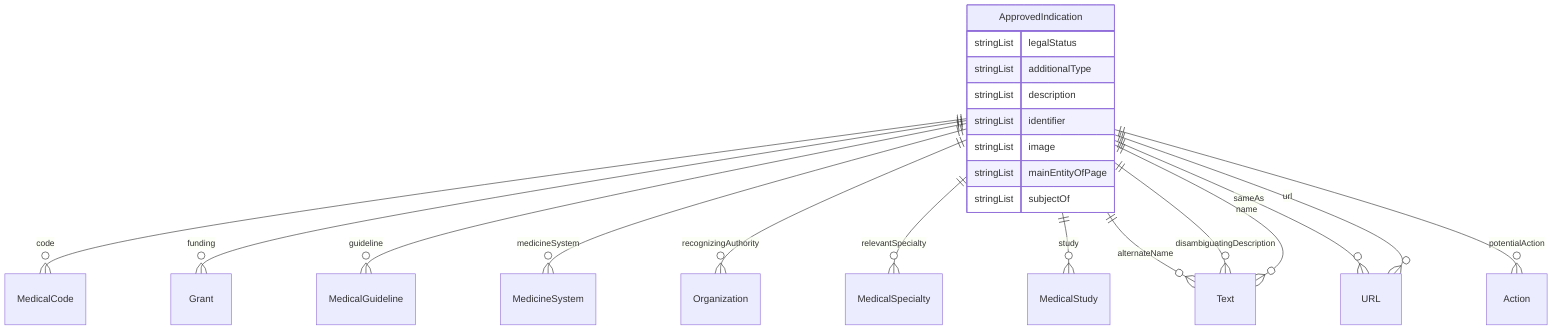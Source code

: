 erDiagram
ApprovedIndication {
    stringList legalStatus  
    stringList additionalType  
    stringList description  
    stringList identifier  
    stringList image  
    stringList mainEntityOfPage  
    stringList subjectOf  
}

ApprovedIndication ||--}o MedicalCode : "code"
ApprovedIndication ||--}o Grant : "funding"
ApprovedIndication ||--}o MedicalGuideline : "guideline"
ApprovedIndication ||--}o MedicineSystem : "medicineSystem"
ApprovedIndication ||--}o Organization : "recognizingAuthority"
ApprovedIndication ||--}o MedicalSpecialty : "relevantSpecialty"
ApprovedIndication ||--}o MedicalStudy : "study"
ApprovedIndication ||--}o Text : "alternateName"
ApprovedIndication ||--}o Text : "disambiguatingDescription"
ApprovedIndication ||--}o Text : "name"
ApprovedIndication ||--}o URL : "sameAs"
ApprovedIndication ||--}o Action : "potentialAction"
ApprovedIndication ||--}o URL : "url"